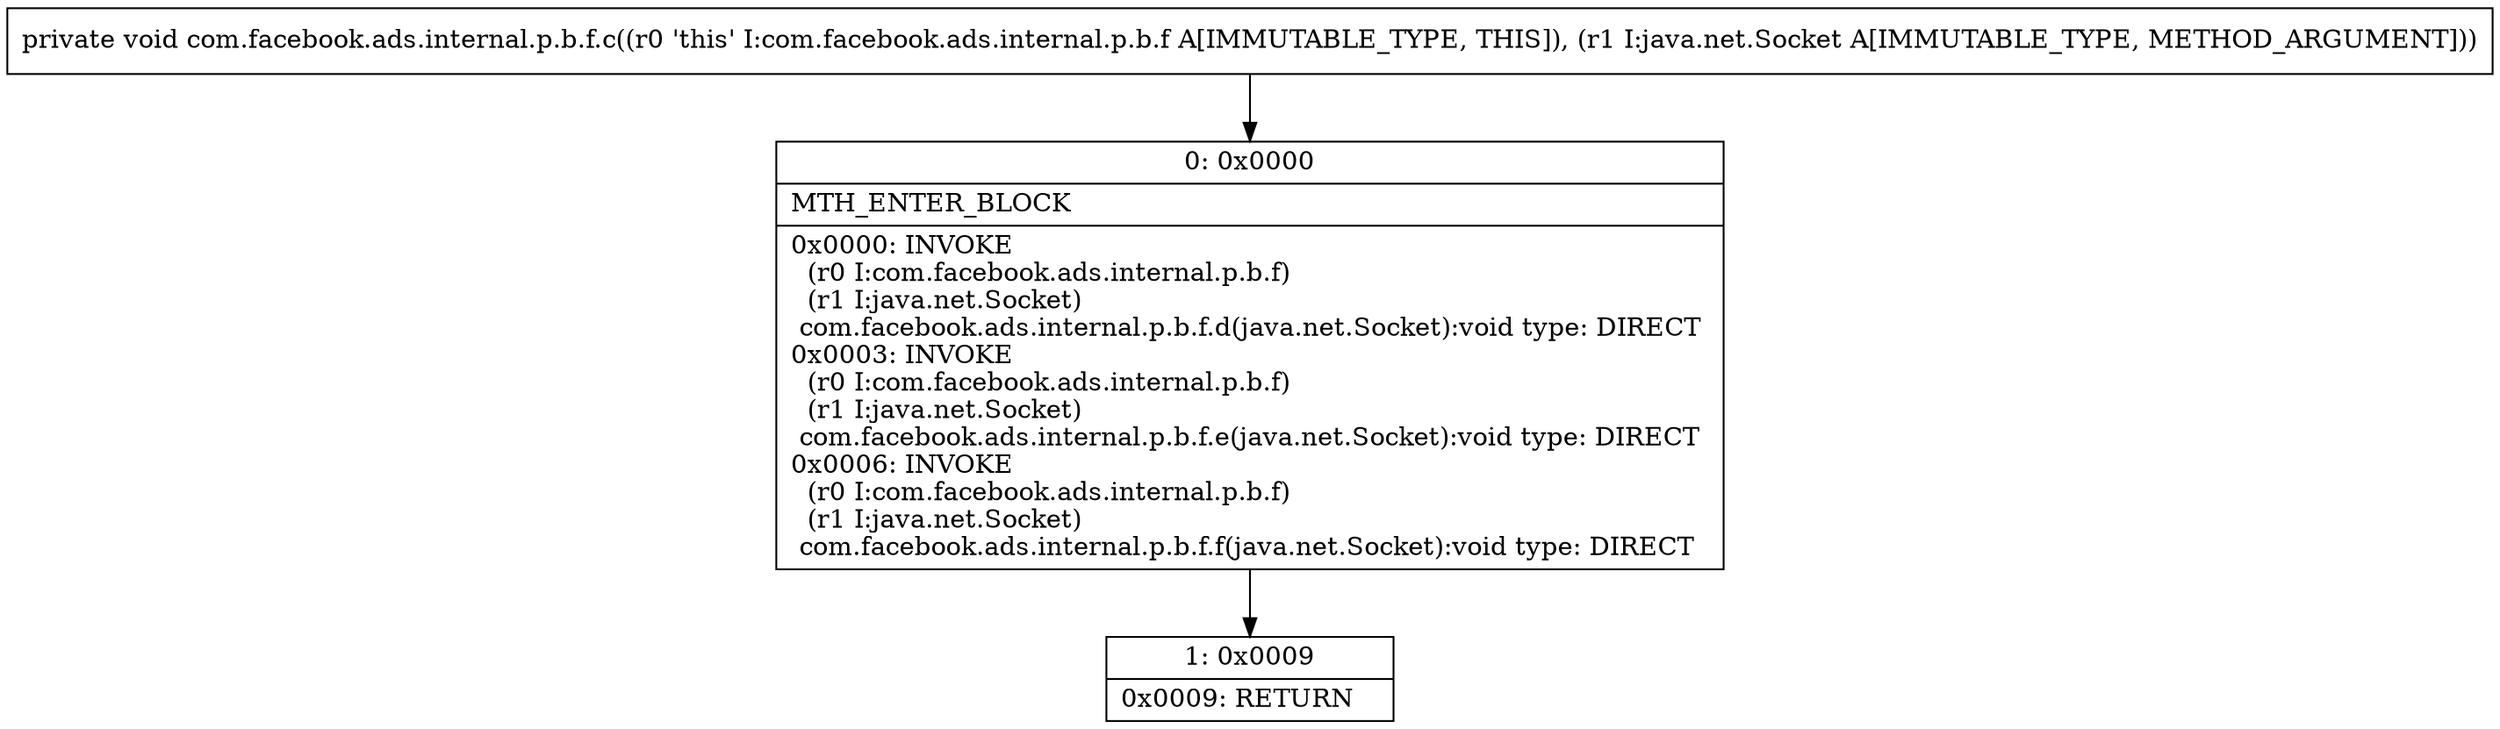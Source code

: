 digraph "CFG forcom.facebook.ads.internal.p.b.f.c(Ljava\/net\/Socket;)V" {
Node_0 [shape=record,label="{0\:\ 0x0000|MTH_ENTER_BLOCK\l|0x0000: INVOKE  \l  (r0 I:com.facebook.ads.internal.p.b.f)\l  (r1 I:java.net.Socket)\l com.facebook.ads.internal.p.b.f.d(java.net.Socket):void type: DIRECT \l0x0003: INVOKE  \l  (r0 I:com.facebook.ads.internal.p.b.f)\l  (r1 I:java.net.Socket)\l com.facebook.ads.internal.p.b.f.e(java.net.Socket):void type: DIRECT \l0x0006: INVOKE  \l  (r0 I:com.facebook.ads.internal.p.b.f)\l  (r1 I:java.net.Socket)\l com.facebook.ads.internal.p.b.f.f(java.net.Socket):void type: DIRECT \l}"];
Node_1 [shape=record,label="{1\:\ 0x0009|0x0009: RETURN   \l}"];
MethodNode[shape=record,label="{private void com.facebook.ads.internal.p.b.f.c((r0 'this' I:com.facebook.ads.internal.p.b.f A[IMMUTABLE_TYPE, THIS]), (r1 I:java.net.Socket A[IMMUTABLE_TYPE, METHOD_ARGUMENT])) }"];
MethodNode -> Node_0;
Node_0 -> Node_1;
}

